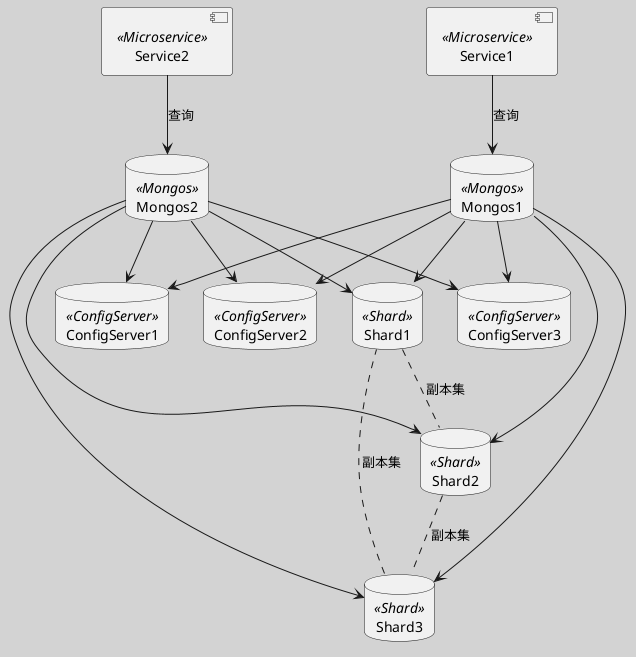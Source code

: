 @startuml
skinparam backgroundColor #D3D3D3

!define MICROSERVICE(x) component x <<Microservice>>
!define MONGOS(x) database x <<Mongos>>
!define SHARD(x) database x <<Shard>>
!define CONFIGSVR(x) database x <<ConfigServer>>

' 定义微服务
MICROSERVICE(Service1)
MICROSERVICE(Service2)

' 定义路由服务器（Mongos）
MONGOS(Mongos1)
MONGOS(Mongos2)

' 定义分片
SHARD(Shard1)
SHARD(Shard2)
SHARD(Shard3)

' 定义配置服务器
CONFIGSVR(ConfigServer1)
CONFIGSVR(ConfigServer2)
CONFIGSVR(ConfigServer3)

' 微服务连接到Mongos
Service1 --> Mongos1 : 查询
Service2 --> Mongos2 : 查询

' Mongos连接到分片
Mongos1 --> Shard1
Mongos1 --> Shard2
Mongos1 --> Shard3
Mongos2 --> Shard1
Mongos2 --> Shard2
Mongos2 --> Shard3

' Mongos连接到配置服务器
Mongos1 --> ConfigServer1
Mongos1 --> ConfigServer2
Mongos1 --> ConfigServer3
Mongos2 --> ConfigServer1
Mongos2 --> ConfigServer2
Mongos2 --> ConfigServer3

' 分片间的副本集关系
Shard1 .. Shard2 : 副本集
Shard2 .. Shard3 : 副本集
Shard3 .. Shard1 : 副本集

@enduml
